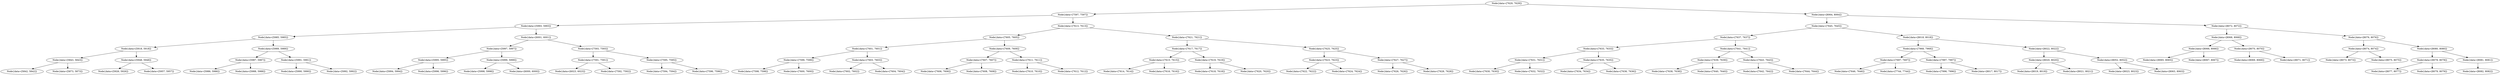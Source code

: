 digraph G{
1308635655 [label="Node{data=[7629, 7629]}"]
1308635655 -> 1560682492
1560682492 [label="Node{data=[7597, 7597]}"]
1560682492 -> 26461764
26461764 [label="Node{data=[5993, 5993]}"]
26461764 -> 1415119187
1415119187 [label="Node{data=[5985, 5985]}"]
1415119187 -> 453411285
453411285 [label="Node{data=[5918, 5918]}"]
453411285 -> 1989313718
1989313718 [label="Node{data=[5843, 5843]}"]
1989313718 -> 1772932550
1772932550 [label="Node{data=[5842, 5842]}"]
1989313718 -> 1977817657
1977817657 [label="Node{data=[5873, 5873]}"]
453411285 -> 1522804089
1522804089 [label="Node{data=[5948, 5948]}"]
1522804089 -> 949075363
949075363 [label="Node{data=[5926, 5926]}"]
1522804089 -> 937198986
937198986 [label="Node{data=[5957, 5957]}"]
1415119187 -> 1510175642
1510175642 [label="Node{data=[5989, 5989]}"]
1510175642 -> 555186766
555186766 [label="Node{data=[5987, 5987]}"]
555186766 -> 350140266
350140266 [label="Node{data=[5986, 5986]}"]
555186766 -> 1199411374
1199411374 [label="Node{data=[5988, 5988]}"]
1510175642 -> 111387768
111387768 [label="Node{data=[5991, 5991]}"]
111387768 -> 477916136
477916136 [label="Node{data=[5990, 5990]}"]
111387768 -> 2113465066
2113465066 [label="Node{data=[5992, 5992]}"]
26461764 -> 1454107931
1454107931 [label="Node{data=[6001, 6001]}"]
1454107931 -> 1294992338
1294992338 [label="Node{data=[5997, 5997]}"]
1294992338 -> 854327991
854327991 [label="Node{data=[5995, 5995]}"]
854327991 -> 142148026
142148026 [label="Node{data=[5994, 5994]}"]
854327991 -> 28567195
28567195 [label="Node{data=[5996, 5996]}"]
1294992338 -> 1280330732
1280330732 [label="Node{data=[5999, 5999]}"]
1280330732 -> 511377771
511377771 [label="Node{data=[5998, 5998]}"]
1280330732 -> 1582282703
1582282703 [label="Node{data=[6000, 6000]}"]
1454107931 -> 1087772067
1087772067 [label="Node{data=[7593, 7593]}"]
1087772067 -> 236398974
236398974 [label="Node{data=[7591, 7591]}"]
236398974 -> 1210122638
1210122638 [label="Node{data=[6023, 6023]}"]
236398974 -> 1802712714
1802712714 [label="Node{data=[7592, 7592]}"]
1087772067 -> 460873034
460873034 [label="Node{data=[7595, 7595]}"]
460873034 -> 747883394
747883394 [label="Node{data=[7594, 7594]}"]
460873034 -> 1828623087
1828623087 [label="Node{data=[7596, 7596]}"]
1560682492 -> 508247708
508247708 [label="Node{data=[7613, 7613]}"]
508247708 -> 1199612434
1199612434 [label="Node{data=[7605, 7605]}"]
1199612434 -> 1979563707
1979563707 [label="Node{data=[7601, 7601]}"]
1979563707 -> 1829511937
1829511937 [label="Node{data=[7599, 7599]}"]
1829511937 -> 720654306
720654306 [label="Node{data=[7598, 7598]}"]
1829511937 -> 1747380380
1747380380 [label="Node{data=[7600, 7600]}"]
1979563707 -> 1882622789
1882622789 [label="Node{data=[7603, 7603]}"]
1882622789 -> 2083437161
2083437161 [label="Node{data=[7602, 7602]}"]
1882622789 -> 1949131089
1949131089 [label="Node{data=[7604, 7604]}"]
1199612434 -> 722474304
722474304 [label="Node{data=[7609, 7609]}"]
722474304 -> 1874382788
1874382788 [label="Node{data=[7607, 7607]}"]
1874382788 -> 1716309416
1716309416 [label="Node{data=[7606, 7606]}"]
1874382788 -> 2046037977
2046037977 [label="Node{data=[7608, 7608]}"]
722474304 -> 1382399922
1382399922 [label="Node{data=[7611, 7611]}"]
1382399922 -> 2064288981
2064288981 [label="Node{data=[7610, 7610]}"]
1382399922 -> 2066427793
2066427793 [label="Node{data=[7612, 7612]}"]
508247708 -> 586706410
586706410 [label="Node{data=[7621, 7621]}"]
586706410 -> 1570758184
1570758184 [label="Node{data=[7617, 7617]}"]
1570758184 -> 1927056746
1927056746 [label="Node{data=[7615, 7615]}"]
1927056746 -> 1353278215
1353278215 [label="Node{data=[7614, 7614]}"]
1927056746 -> 836752325
836752325 [label="Node{data=[7616, 7616]}"]
1570758184 -> 311567688
311567688 [label="Node{data=[7619, 7619]}"]
311567688 -> 70471085
70471085 [label="Node{data=[7618, 7618]}"]
311567688 -> 521774967
521774967 [label="Node{data=[7620, 7620]}"]
586706410 -> 1352076970
1352076970 [label="Node{data=[7625, 7625]}"]
1352076970 -> 1403836821
1403836821 [label="Node{data=[7623, 7623]}"]
1403836821 -> 1298970728
1298970728 [label="Node{data=[7622, 7622]}"]
1403836821 -> 521964717
521964717 [label="Node{data=[7624, 7624]}"]
1352076970 -> 1997943738
1997943738 [label="Node{data=[7627, 7627]}"]
1997943738 -> 1120091324
1120091324 [label="Node{data=[7626, 7626]}"]
1997943738 -> 1782866804
1782866804 [label="Node{data=[7628, 7628]}"]
1308635655 -> 298251125
298251125 [label="Node{data=[8064, 8064]}"]
298251125 -> 1460373780
1460373780 [label="Node{data=[7645, 7645]}"]
1460373780 -> 209086869
209086869 [label="Node{data=[7637, 7637]}"]
209086869 -> 1163977900
1163977900 [label="Node{data=[7633, 7633]}"]
1163977900 -> 1671166510
1671166510 [label="Node{data=[7631, 7631]}"]
1671166510 -> 1750309984
1750309984 [label="Node{data=[7630, 7630]}"]
1671166510 -> 1465285182
1465285182 [label="Node{data=[7632, 7632]}"]
1163977900 -> 366060028
366060028 [label="Node{data=[7635, 7635]}"]
366060028 -> 690447330
690447330 [label="Node{data=[7634, 7634]}"]
366060028 -> 1575180858
1575180858 [label="Node{data=[7636, 7636]}"]
209086869 -> 956320818
956320818 [label="Node{data=[7641, 7641]}"]
956320818 -> 558285999
558285999 [label="Node{data=[7639, 7639]}"]
558285999 -> 871140118
871140118 [label="Node{data=[7638, 7638]}"]
558285999 -> 1947805147
1947805147 [label="Node{data=[7640, 7640]}"]
956320818 -> 1338218166
1338218166 [label="Node{data=[7643, 7643]}"]
1338218166 -> 1488408669
1488408669 [label="Node{data=[7642, 7642]}"]
1338218166 -> 265602150
265602150 [label="Node{data=[7644, 7644]}"]
1460373780 -> 845025210
845025210 [label="Node{data=[8018, 8018]}"]
845025210 -> 1643858273
1643858273 [label="Node{data=[7968, 7968]}"]
1643858273 -> 61655227
61655227 [label="Node{data=[7697, 7697]}"]
61655227 -> 720554844
720554844 [label="Node{data=[7646, 7646]}"]
61655227 -> 1754473063
1754473063 [label="Node{data=[7744, 7744]}"]
1643858273 -> 1402523221
1402523221 [label="Node{data=[7997, 7997]}"]
1402523221 -> 907296141
907296141 [label="Node{data=[7996, 7996]}"]
1402523221 -> 176207928
176207928 [label="Node{data=[8017, 8017]}"]
845025210 -> 2071012117
2071012117 [label="Node{data=[8022, 8022]}"]
2071012117 -> 1846452296
1846452296 [label="Node{data=[8020, 8020]}"]
1846452296 -> 2036404305
2036404305 [label="Node{data=[8019, 8019]}"]
1846452296 -> 1982801469
1982801469 [label="Node{data=[8021, 8021]}"]
2071012117 -> 78957158
78957158 [label="Node{data=[8052, 8052]}"]
78957158 -> 522401368
522401368 [label="Node{data=[8023, 8023]}"]
78957158 -> 1857113717
1857113717 [label="Node{data=[8063, 8063]}"]
298251125 -> 1637913424
1637913424 [label="Node{data=[8072, 8072]}"]
1637913424 -> 1130726136
1130726136 [label="Node{data=[8068, 8068]}"]
1130726136 -> 1173548346
1173548346 [label="Node{data=[8066, 8066]}"]
1173548346 -> 567591191
567591191 [label="Node{data=[8065, 8065]}"]
1173548346 -> 1150024814
1150024814 [label="Node{data=[8067, 8067]}"]
1130726136 -> 731305029
731305029 [label="Node{data=[8070, 8070]}"]
731305029 -> 2044684080
2044684080 [label="Node{data=[8069, 8069]}"]
731305029 -> 2114243941
2114243941 [label="Node{data=[8071, 8071]}"]
1637913424 -> 1710696007
1710696007 [label="Node{data=[8076, 8076]}"]
1710696007 -> 2027876928
2027876928 [label="Node{data=[8074, 8074]}"]
2027876928 -> 2059070604
2059070604 [label="Node{data=[8073, 8073]}"]
2027876928 -> 579692891
579692891 [label="Node{data=[8075, 8075]}"]
1710696007 -> 2115286611
2115286611 [label="Node{data=[8080, 8080]}"]
2115286611 -> 1901528867
1901528867 [label="Node{data=[8078, 8078]}"]
1901528867 -> 1545886473
1545886473 [label="Node{data=[8077, 8077]}"]
1901528867 -> 363476583
363476583 [label="Node{data=[8079, 8079]}"]
2115286611 -> 1322757295
1322757295 [label="Node{data=[8081, 8081]}"]
1322757295 -> 124834889
124834889 [label="Node{data=[8082, 8082]}"]
}
